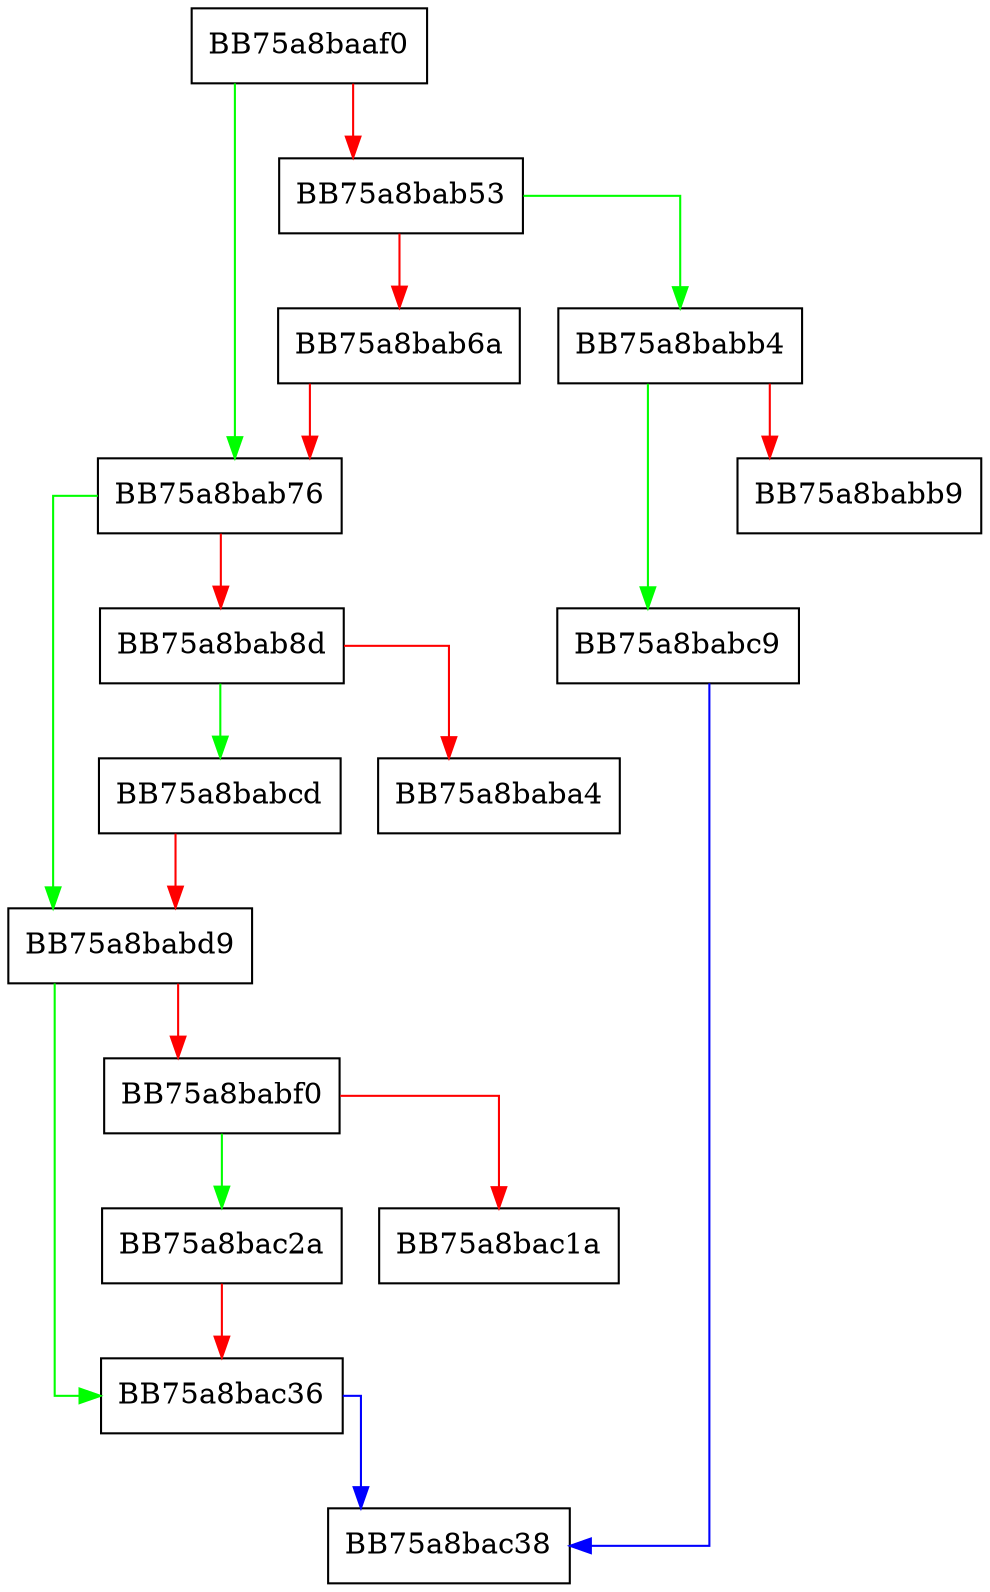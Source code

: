digraph parse_number {
  node [shape="box"];
  graph [splines=ortho];
  BB75a8baaf0 -> BB75a8bab76 [color="green"];
  BB75a8baaf0 -> BB75a8bab53 [color="red"];
  BB75a8bab53 -> BB75a8babb4 [color="green"];
  BB75a8bab53 -> BB75a8bab6a [color="red"];
  BB75a8bab6a -> BB75a8bab76 [color="red"];
  BB75a8bab76 -> BB75a8babd9 [color="green"];
  BB75a8bab76 -> BB75a8bab8d [color="red"];
  BB75a8bab8d -> BB75a8babcd [color="green"];
  BB75a8bab8d -> BB75a8baba4 [color="red"];
  BB75a8babb4 -> BB75a8babc9 [color="green"];
  BB75a8babb4 -> BB75a8babb9 [color="red"];
  BB75a8babc9 -> BB75a8bac38 [color="blue"];
  BB75a8babcd -> BB75a8babd9 [color="red"];
  BB75a8babd9 -> BB75a8bac36 [color="green"];
  BB75a8babd9 -> BB75a8babf0 [color="red"];
  BB75a8babf0 -> BB75a8bac2a [color="green"];
  BB75a8babf0 -> BB75a8bac1a [color="red"];
  BB75a8bac2a -> BB75a8bac36 [color="red"];
  BB75a8bac36 -> BB75a8bac38 [color="blue"];
}